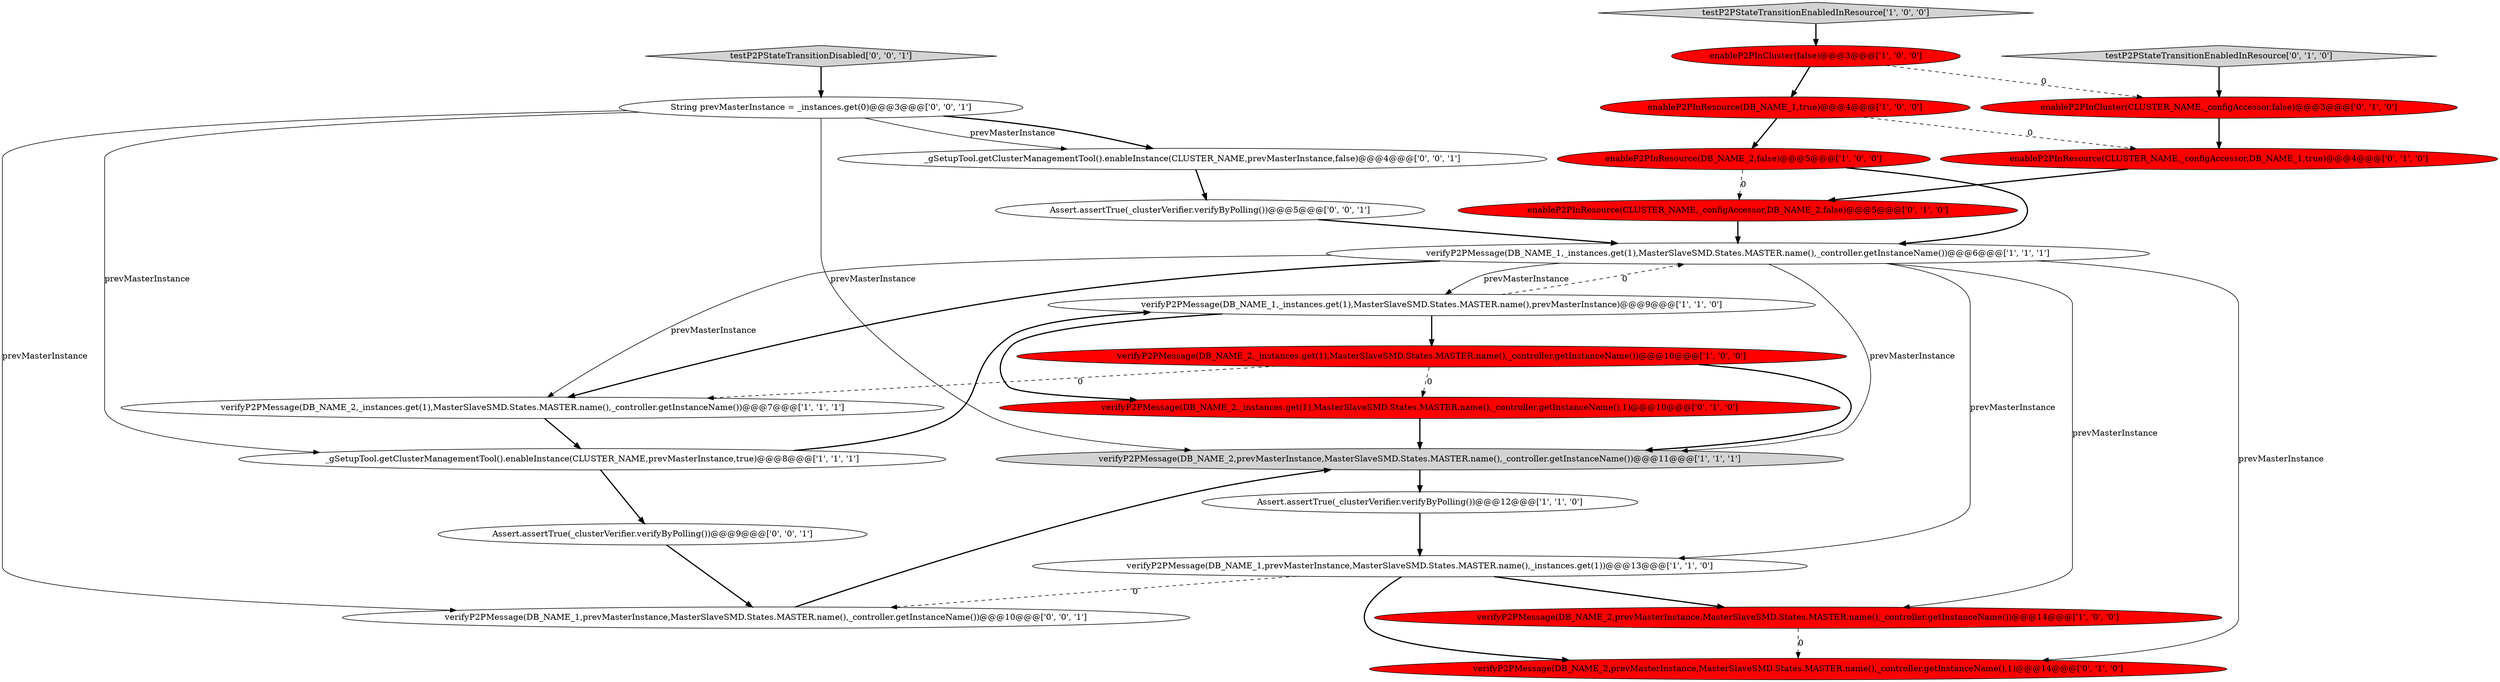 digraph {
11 [style = filled, label = "verifyP2PMessage(DB_NAME_2,prevMasterInstance,MasterSlaveSMD.States.MASTER.name(),_controller.getInstanceName())@@@14@@@['1', '0', '0']", fillcolor = red, shape = ellipse image = "AAA1AAABBB1BBB"];
18 [style = filled, label = "enableP2PInResource(CLUSTER_NAME,_configAccessor,DB_NAME_2,false)@@@5@@@['0', '1', '0']", fillcolor = red, shape = ellipse image = "AAA1AAABBB2BBB"];
8 [style = filled, label = "enableP2PInResource(DB_NAME_2,false)@@@5@@@['1', '0', '0']", fillcolor = red, shape = ellipse image = "AAA1AAABBB1BBB"];
6 [style = filled, label = "_gSetupTool.getClusterManagementTool().enableInstance(CLUSTER_NAME,prevMasterInstance,true)@@@8@@@['1', '1', '1']", fillcolor = white, shape = ellipse image = "AAA0AAABBB1BBB"];
21 [style = filled, label = "String prevMasterInstance = _instances.get(0)@@@3@@@['0', '0', '1']", fillcolor = white, shape = ellipse image = "AAA0AAABBB3BBB"];
5 [style = filled, label = "testP2PStateTransitionEnabledInResource['1', '0', '0']", fillcolor = lightgray, shape = diamond image = "AAA0AAABBB1BBB"];
16 [style = filled, label = "testP2PStateTransitionEnabledInResource['0', '1', '0']", fillcolor = lightgray, shape = diamond image = "AAA0AAABBB2BBB"];
3 [style = filled, label = "Assert.assertTrue(_clusterVerifier.verifyByPolling())@@@12@@@['1', '1', '0']", fillcolor = white, shape = ellipse image = "AAA0AAABBB1BBB"];
7 [style = filled, label = "enableP2PInCluster(false)@@@3@@@['1', '0', '0']", fillcolor = red, shape = ellipse image = "AAA1AAABBB1BBB"];
14 [style = filled, label = "enableP2PInCluster(CLUSTER_NAME,_configAccessor,false)@@@3@@@['0', '1', '0']", fillcolor = red, shape = ellipse image = "AAA1AAABBB2BBB"];
4 [style = filled, label = "verifyP2PMessage(DB_NAME_1,_instances.get(1),MasterSlaveSMD.States.MASTER.name(),prevMasterInstance)@@@9@@@['1', '1', '0']", fillcolor = white, shape = ellipse image = "AAA0AAABBB1BBB"];
1 [style = filled, label = "verifyP2PMessage(DB_NAME_1,_instances.get(1),MasterSlaveSMD.States.MASTER.name(),_controller.getInstanceName())@@@6@@@['1', '1', '1']", fillcolor = white, shape = ellipse image = "AAA0AAABBB1BBB"];
19 [style = filled, label = "Assert.assertTrue(_clusterVerifier.verifyByPolling())@@@5@@@['0', '0', '1']", fillcolor = white, shape = ellipse image = "AAA0AAABBB3BBB"];
12 [style = filled, label = "verifyP2PMessage(DB_NAME_1,prevMasterInstance,MasterSlaveSMD.States.MASTER.name(),_instances.get(1))@@@13@@@['1', '1', '0']", fillcolor = white, shape = ellipse image = "AAA0AAABBB1BBB"];
20 [style = filled, label = "verifyP2PMessage(DB_NAME_1,prevMasterInstance,MasterSlaveSMD.States.MASTER.name(),_controller.getInstanceName())@@@10@@@['0', '0', '1']", fillcolor = white, shape = ellipse image = "AAA0AAABBB3BBB"];
22 [style = filled, label = "testP2PStateTransitionDisabled['0', '0', '1']", fillcolor = lightgray, shape = diamond image = "AAA0AAABBB3BBB"];
0 [style = filled, label = "verifyP2PMessage(DB_NAME_2,prevMasterInstance,MasterSlaveSMD.States.MASTER.name(),_controller.getInstanceName())@@@11@@@['1', '1', '1']", fillcolor = lightgray, shape = ellipse image = "AAA0AAABBB1BBB"];
9 [style = filled, label = "enableP2PInResource(DB_NAME_1,true)@@@4@@@['1', '0', '0']", fillcolor = red, shape = ellipse image = "AAA1AAABBB1BBB"];
24 [style = filled, label = "Assert.assertTrue(_clusterVerifier.verifyByPolling())@@@9@@@['0', '0', '1']", fillcolor = white, shape = ellipse image = "AAA0AAABBB3BBB"];
13 [style = filled, label = "verifyP2PMessage(DB_NAME_2,prevMasterInstance,MasterSlaveSMD.States.MASTER.name(),_controller.getInstanceName(),1)@@@14@@@['0', '1', '0']", fillcolor = red, shape = ellipse image = "AAA1AAABBB2BBB"];
15 [style = filled, label = "enableP2PInResource(CLUSTER_NAME,_configAccessor,DB_NAME_1,true)@@@4@@@['0', '1', '0']", fillcolor = red, shape = ellipse image = "AAA1AAABBB2BBB"];
23 [style = filled, label = "_gSetupTool.getClusterManagementTool().enableInstance(CLUSTER_NAME,prevMasterInstance,false)@@@4@@@['0', '0', '1']", fillcolor = white, shape = ellipse image = "AAA0AAABBB3BBB"];
10 [style = filled, label = "verifyP2PMessage(DB_NAME_2,_instances.get(1),MasterSlaveSMD.States.MASTER.name(),_controller.getInstanceName())@@@10@@@['1', '0', '0']", fillcolor = red, shape = ellipse image = "AAA1AAABBB1BBB"];
17 [style = filled, label = "verifyP2PMessage(DB_NAME_2,_instances.get(1),MasterSlaveSMD.States.MASTER.name(),_controller.getInstanceName(),1)@@@10@@@['0', '1', '0']", fillcolor = red, shape = ellipse image = "AAA1AAABBB2BBB"];
2 [style = filled, label = "verifyP2PMessage(DB_NAME_2,_instances.get(1),MasterSlaveSMD.States.MASTER.name(),_controller.getInstanceName())@@@7@@@['1', '1', '1']", fillcolor = white, shape = ellipse image = "AAA0AAABBB1BBB"];
0->3 [style = bold, label=""];
4->10 [style = bold, label=""];
4->1 [style = dashed, label="0"];
12->20 [style = dashed, label="0"];
4->17 [style = bold, label=""];
2->6 [style = bold, label=""];
7->14 [style = dashed, label="0"];
20->0 [style = bold, label=""];
12->11 [style = bold, label=""];
22->21 [style = bold, label=""];
1->13 [style = solid, label="prevMasterInstance"];
1->0 [style = solid, label="prevMasterInstance"];
6->24 [style = bold, label=""];
3->12 [style = bold, label=""];
1->11 [style = solid, label="prevMasterInstance"];
21->0 [style = solid, label="prevMasterInstance"];
9->8 [style = bold, label=""];
15->18 [style = bold, label=""];
10->2 [style = dashed, label="0"];
1->4 [style = solid, label="prevMasterInstance"];
24->20 [style = bold, label=""];
7->9 [style = bold, label=""];
8->1 [style = bold, label=""];
12->13 [style = bold, label=""];
6->4 [style = bold, label=""];
19->1 [style = bold, label=""];
1->12 [style = solid, label="prevMasterInstance"];
11->13 [style = dashed, label="0"];
17->0 [style = bold, label=""];
1->2 [style = solid, label="prevMasterInstance"];
21->20 [style = solid, label="prevMasterInstance"];
18->1 [style = bold, label=""];
21->6 [style = solid, label="prevMasterInstance"];
23->19 [style = bold, label=""];
10->0 [style = bold, label=""];
10->17 [style = dashed, label="0"];
5->7 [style = bold, label=""];
16->14 [style = bold, label=""];
8->18 [style = dashed, label="0"];
14->15 [style = bold, label=""];
1->2 [style = bold, label=""];
21->23 [style = solid, label="prevMasterInstance"];
9->15 [style = dashed, label="0"];
21->23 [style = bold, label=""];
}
